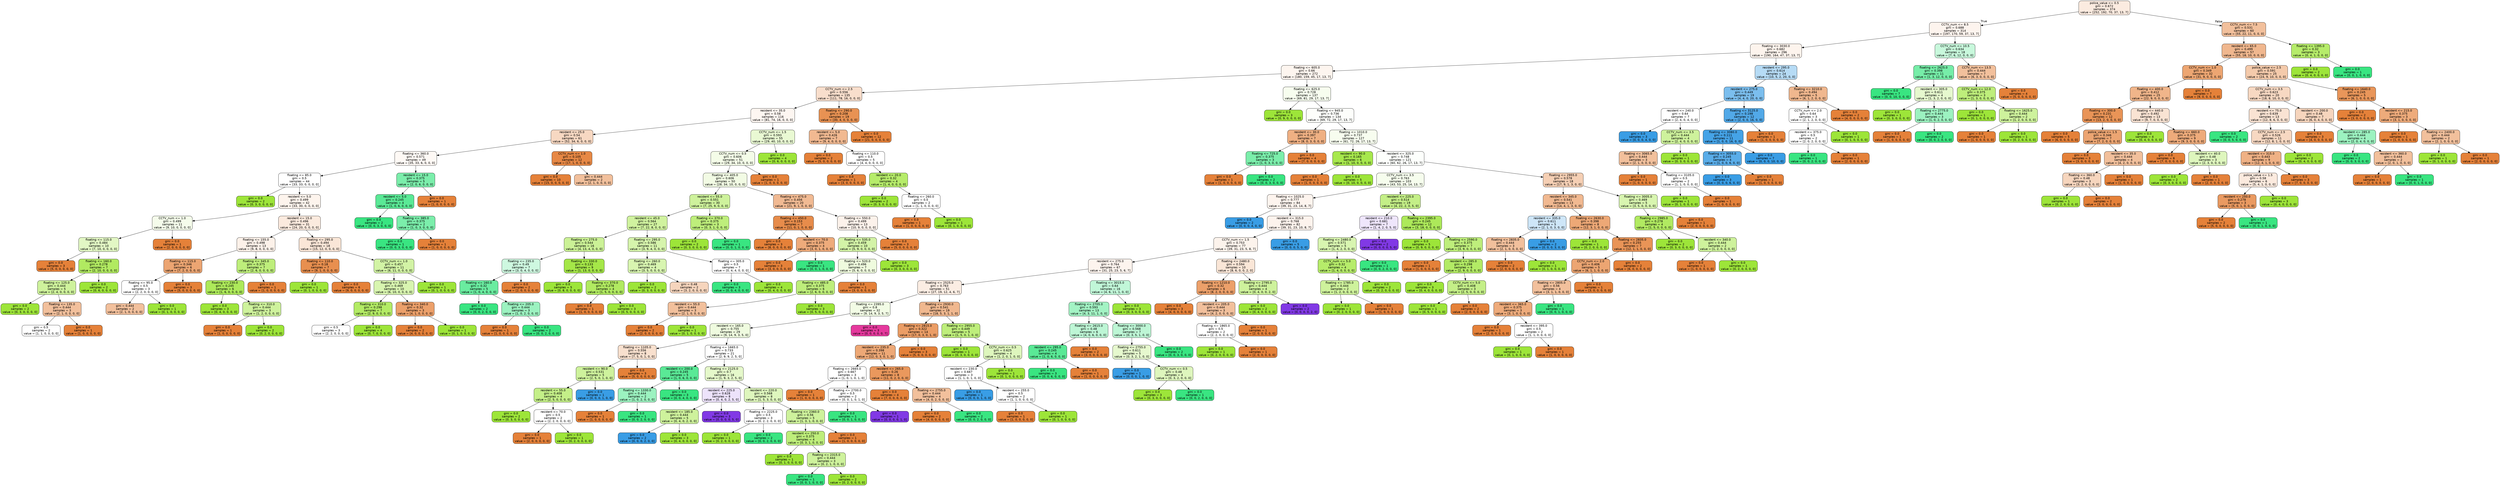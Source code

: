 digraph Tree {
node [shape=box, style="filled, rounded", color="black", fontname=helvetica] ;
edge [fontname=helvetica] ;
0 [label="police_value <= 0.5\ngini = 0.672\nsamples = 374\nvalue = [252, 192, 70, 37, 13, 7]", fillcolor="#fbebe0"] ;
1 [label="CCTV_num <= 8.5\ngini = 0.688\nsamples = 314\nvalue = [197, 170, 59, 37, 13, 7]", fillcolor="#fdf4ee"] ;
0 -> 1 [labeldistance=2.5, labelangle=45, headlabel="True"] ;
2 [label="floating <= 3030.0\ngini = 0.682\nsamples = 296\nvalue = [190, 164, 47, 37, 13, 7]", fillcolor="#fdf4ed"] ;
1 -> 2 ;
3 [label="floating <= 605.0\ngini = 0.66\nsamples = 272\nvalue = [180, 159, 45, 17, 13, 7]", fillcolor="#fdf5ef"] ;
2 -> 3 ;
4 [label="CCTV_num <= 2.5\ngini = 0.556\nsamples = 135\nvalue = [111, 78, 16, 0, 0, 0]", fillcolor="#f8decc"] ;
3 -> 4 ;
5 [label="resident <= 35.0\ngini = 0.58\nsamples = 116\nvalue = [81, 74, 16, 0, 0, 0]", fillcolor="#fdf6f1"] ;
4 -> 5 ;
6 [label="resident <= 25.0\ngini = 0.54\nsamples = 61\nvalue = [52, 34, 6, 0, 0, 0]", fillcolor="#f7d8c2"] ;
5 -> 6 ;
7 [label="floating <= 360.0\ngini = 0.571\nsamples = 49\nvalue = [35, 33, 6, 0, 0, 0]", fillcolor="#fef9f5"] ;
6 -> 7 ;
8 [label="floating <= 85.0\ngini = 0.5\nsamples = 44\nvalue = [33, 33, 0, 0, 0, 0]", fillcolor="#ffffff"] ;
7 -> 8 ;
9 [label="gini = 0.0\nsamples = 2\nvalue = [0, 3, 0, 0, 0, 0]", fillcolor="#9de539"] ;
8 -> 9 ;
10 [label="resident <= 5.0\ngini = 0.499\nsamples = 42\nvalue = [33, 30, 0, 0, 0, 0]", fillcolor="#fdf4ed"] ;
8 -> 10 ;
11 [label="CCTV_num <= 1.0\ngini = 0.499\nsamples = 11\nvalue = [9, 10, 0, 0, 0, 0]", fillcolor="#f5fceb"] ;
10 -> 11 ;
12 [label="floating <= 115.0\ngini = 0.484\nsamples = 10\nvalue = [7, 10, 0, 0, 0, 0]", fillcolor="#e2f7c4"] ;
11 -> 12 ;
13 [label="gini = 0.0\nsamples = 3\nvalue = [5, 0, 0, 0, 0, 0]", fillcolor="#e58139"] ;
12 -> 13 ;
14 [label="floating <= 160.0\ngini = 0.278\nsamples = 7\nvalue = [2, 10, 0, 0, 0, 0]", fillcolor="#b1ea61"] ;
12 -> 14 ;
15 [label="floating <= 125.0\ngini = 0.444\nsamples = 5\nvalue = [2, 4, 0, 0, 0, 0]", fillcolor="#cef29c"] ;
14 -> 15 ;
16 [label="gini = 0.0\nsamples = 2\nvalue = [0, 3, 0, 0, 0, 0]", fillcolor="#9de539"] ;
15 -> 16 ;
17 [label="floating <= 135.0\ngini = 0.444\nsamples = 3\nvalue = [2, 1, 0, 0, 0, 0]", fillcolor="#f2c09c"] ;
15 -> 17 ;
18 [label="gini = 0.5\nsamples = 2\nvalue = [1, 1, 0, 0, 0, 0]", fillcolor="#ffffff"] ;
17 -> 18 ;
19 [label="gini = 0.0\nsamples = 1\nvalue = [1, 0, 0, 0, 0, 0]", fillcolor="#e58139"] ;
17 -> 19 ;
20 [label="gini = 0.0\nsamples = 2\nvalue = [0, 6, 0, 0, 0, 0]", fillcolor="#9de539"] ;
14 -> 20 ;
21 [label="gini = 0.0\nsamples = 1\nvalue = [2, 0, 0, 0, 0, 0]", fillcolor="#e58139"] ;
11 -> 21 ;
22 [label="resident <= 15.0\ngini = 0.496\nsamples = 31\nvalue = [24, 20, 0, 0, 0, 0]", fillcolor="#fbeade"] ;
10 -> 22 ;
23 [label="floating <= 155.0\ngini = 0.498\nsamples = 13\nvalue = [9, 8, 0, 0, 0, 0]", fillcolor="#fcf1e9"] ;
22 -> 23 ;
24 [label="floating <= 115.0\ngini = 0.346\nsamples = 6\nvalue = [7, 2, 0, 0, 0, 0]", fillcolor="#eca572"] ;
23 -> 24 ;
25 [label="floating <= 95.0\ngini = 0.5\nsamples = 3\nvalue = [2, 2, 0, 0, 0, 0]", fillcolor="#ffffff"] ;
24 -> 25 ;
26 [label="gini = 0.444\nsamples = 2\nvalue = [2, 1, 0, 0, 0, 0]", fillcolor="#f2c09c"] ;
25 -> 26 ;
27 [label="gini = 0.0\nsamples = 1\nvalue = [0, 1, 0, 0, 0, 0]", fillcolor="#9de539"] ;
25 -> 27 ;
28 [label="gini = 0.0\nsamples = 3\nvalue = [5, 0, 0, 0, 0, 0]", fillcolor="#e58139"] ;
24 -> 28 ;
29 [label="floating <= 345.0\ngini = 0.375\nsamples = 7\nvalue = [2, 6, 0, 0, 0, 0]", fillcolor="#beee7b"] ;
23 -> 29 ;
30 [label="floating <= 230.0\ngini = 0.245\nsamples = 6\nvalue = [1, 6, 0, 0, 0, 0]", fillcolor="#ade95a"] ;
29 -> 30 ;
31 [label="gini = 0.0\nsamples = 3\nvalue = [0, 4, 0, 0, 0, 0]", fillcolor="#9de539"] ;
30 -> 31 ;
32 [label="floating <= 310.0\ngini = 0.444\nsamples = 3\nvalue = [1, 2, 0, 0, 0, 0]", fillcolor="#cef29c"] ;
30 -> 32 ;
33 [label="gini = 0.0\nsamples = 1\nvalue = [1, 0, 0, 0, 0, 0]", fillcolor="#e58139"] ;
32 -> 33 ;
34 [label="gini = 0.0\nsamples = 2\nvalue = [0, 2, 0, 0, 0, 0]", fillcolor="#9de539"] ;
32 -> 34 ;
35 [label="gini = 0.0\nsamples = 1\nvalue = [1, 0, 0, 0, 0, 0]", fillcolor="#e58139"] ;
29 -> 35 ;
36 [label="floating <= 295.0\ngini = 0.494\nsamples = 18\nvalue = [15, 12, 0, 0, 0, 0]", fillcolor="#fae6d7"] ;
22 -> 36 ;
37 [label="floating <= 110.0\ngini = 0.18\nsamples = 7\nvalue = [9, 1, 0, 0, 0, 0]", fillcolor="#e88f4f"] ;
36 -> 37 ;
38 [label="gini = 0.0\nsamples = 1\nvalue = [0, 1, 0, 0, 0, 0]", fillcolor="#9de539"] ;
37 -> 38 ;
39 [label="gini = 0.0\nsamples = 6\nvalue = [9, 0, 0, 0, 0, 0]", fillcolor="#e58139"] ;
37 -> 39 ;
40 [label="CCTV_num <= 1.0\ngini = 0.457\nsamples = 11\nvalue = [6, 11, 0, 0, 0, 0]", fillcolor="#d2f3a5"] ;
36 -> 40 ;
41 [label="floating <= 325.0\ngini = 0.469\nsamples = 10\nvalue = [6, 10, 0, 0, 0, 0]", fillcolor="#d8f5b0"] ;
40 -> 41 ;
42 [label="floating <= 310.0\ngini = 0.298\nsamples = 7\nvalue = [2, 9, 0, 0, 0, 0]", fillcolor="#b3eb65"] ;
41 -> 42 ;
43 [label="gini = 0.5\nsamples = 3\nvalue = [2, 2, 0, 0, 0, 0]", fillcolor="#ffffff"] ;
42 -> 43 ;
44 [label="gini = 0.0\nsamples = 4\nvalue = [0, 7, 0, 0, 0, 0]", fillcolor="#9de539"] ;
42 -> 44 ;
45 [label="floating <= 340.0\ngini = 0.32\nsamples = 3\nvalue = [4, 1, 0, 0, 0, 0]", fillcolor="#eca06a"] ;
41 -> 45 ;
46 [label="gini = 0.0\nsamples = 2\nvalue = [4, 0, 0, 0, 0, 0]", fillcolor="#e58139"] ;
45 -> 46 ;
47 [label="gini = 0.0\nsamples = 1\nvalue = [0, 1, 0, 0, 0, 0]", fillcolor="#9de539"] ;
45 -> 47 ;
48 [label="gini = 0.0\nsamples = 1\nvalue = [0, 1, 0, 0, 0, 0]", fillcolor="#9de539"] ;
40 -> 48 ;
49 [label="resident <= 15.0\ngini = 0.375\nsamples = 5\nvalue = [2, 0, 6, 0, 0, 0]", fillcolor="#7beeab"] ;
7 -> 49 ;
50 [label="resident <= 5.0\ngini = 0.245\nsamples = 4\nvalue = [1, 0, 6, 0, 0, 0]", fillcolor="#5ae996"] ;
49 -> 50 ;
51 [label="gini = 0.0\nsamples = 2\nvalue = [0, 0, 3, 0, 0, 0]", fillcolor="#39e581"] ;
50 -> 51 ;
52 [label="floating <= 385.0\ngini = 0.375\nsamples = 2\nvalue = [1, 0, 3, 0, 0, 0]", fillcolor="#7beeab"] ;
50 -> 52 ;
53 [label="gini = 0.0\nsamples = 1\nvalue = [0, 0, 3, 0, 0, 0]", fillcolor="#39e581"] ;
52 -> 53 ;
54 [label="gini = 0.0\nsamples = 1\nvalue = [1, 0, 0, 0, 0, 0]", fillcolor="#e58139"] ;
52 -> 54 ;
55 [label="gini = 0.0\nsamples = 1\nvalue = [1, 0, 0, 0, 0, 0]", fillcolor="#e58139"] ;
49 -> 55 ;
56 [label="CCTV_num <= 1.0\ngini = 0.105\nsamples = 12\nvalue = [17, 1, 0, 0, 0, 0]", fillcolor="#e78845"] ;
6 -> 56 ;
57 [label="gini = 0.0\nsamples = 10\nvalue = [15, 0, 0, 0, 0, 0]", fillcolor="#e58139"] ;
56 -> 57 ;
58 [label="gini = 0.444\nsamples = 2\nvalue = [2, 1, 0, 0, 0, 0]", fillcolor="#f2c09c"] ;
56 -> 58 ;
59 [label="CCTV_num <= 1.5\ngini = 0.593\nsamples = 55\nvalue = [29, 40, 10, 0, 0, 0]", fillcolor="#e9f9d3"] ;
5 -> 59 ;
60 [label="CCTV_num <= 0.5\ngini = 0.606\nsamples = 51\nvalue = [29, 34, 10, 0, 0, 0]", fillcolor="#f4fce8"] ;
59 -> 60 ;
61 [label="floating <= 405.0\ngini = 0.606\nsamples = 50\nvalue = [28, 34, 10, 0, 0, 0]", fillcolor="#f2fbe4"] ;
60 -> 61 ;
62 [label="resident <= 55.0\ngini = 0.551\nsamples = 30\nvalue = [7, 25, 9, 0, 0, 0]", fillcolor="#cef29c"] ;
61 -> 62 ;
63 [label="resident <= 45.0\ngini = 0.564\nsamples = 27\nvalue = [7, 22, 8, 0, 0, 0]", fillcolor="#d0f29f"] ;
62 -> 63 ;
64 [label="floating <= 275.0\ngini = 0.544\nsamples = 16\nvalue = [4, 13, 4, 0, 0, 0]", fillcolor="#cbf196"] ;
63 -> 64 ;
65 [label="floating <= 235.0\ngini = 0.49\nsamples = 7\nvalue = [3, 0, 4, 0, 0, 0]", fillcolor="#cef8e0"] ;
64 -> 65 ;
66 [label="floating <= 160.0\ngini = 0.32\nsamples = 5\nvalue = [1, 0, 4, 0, 0, 0]", fillcolor="#6aeca0"] ;
65 -> 66 ;
67 [label="gini = 0.0\nsamples = 2\nvalue = [0, 0, 2, 0, 0, 0]", fillcolor="#39e581"] ;
66 -> 67 ;
68 [label="floating <= 205.0\ngini = 0.444\nsamples = 3\nvalue = [1, 0, 2, 0, 0, 0]", fillcolor="#9cf2c0"] ;
66 -> 68 ;
69 [label="gini = 0.0\nsamples = 1\nvalue = [1, 0, 0, 0, 0, 0]", fillcolor="#e58139"] ;
68 -> 69 ;
70 [label="gini = 0.0\nsamples = 2\nvalue = [0, 0, 2, 0, 0, 0]", fillcolor="#39e581"] ;
68 -> 70 ;
71 [label="gini = 0.0\nsamples = 2\nvalue = [2, 0, 0, 0, 0, 0]", fillcolor="#e58139"] ;
65 -> 71 ;
72 [label="floating <= 330.0\ngini = 0.133\nsamples = 9\nvalue = [1, 13, 0, 0, 0, 0]", fillcolor="#a5e748"] ;
64 -> 72 ;
73 [label="gini = 0.0\nsamples = 5\nvalue = [0, 8, 0, 0, 0, 0]", fillcolor="#9de539"] ;
72 -> 73 ;
74 [label="floating <= 370.0\ngini = 0.278\nsamples = 4\nvalue = [1, 5, 0, 0, 0, 0]", fillcolor="#b1ea61"] ;
72 -> 74 ;
75 [label="gini = 0.0\nsamples = 1\nvalue = [1, 0, 0, 0, 0, 0]", fillcolor="#e58139"] ;
74 -> 75 ;
76 [label="gini = 0.0\nsamples = 3\nvalue = [0, 5, 0, 0, 0, 0]", fillcolor="#9de539"] ;
74 -> 76 ;
77 [label="floating <= 295.0\ngini = 0.586\nsamples = 11\nvalue = [3, 9, 4, 0, 0, 0]", fillcolor="#d6f4ac"] ;
63 -> 77 ;
78 [label="floating <= 260.0\ngini = 0.469\nsamples = 4\nvalue = [3, 5, 0, 0, 0, 0]", fillcolor="#d8f5b0"] ;
77 -> 78 ;
79 [label="gini = 0.0\nsamples = 2\nvalue = [0, 3, 0, 0, 0, 0]", fillcolor="#9de539"] ;
78 -> 79 ;
80 [label="gini = 0.48\nsamples = 2\nvalue = [3, 2, 0, 0, 0, 0]", fillcolor="#f6d5bd"] ;
78 -> 80 ;
81 [label="floating <= 305.0\ngini = 0.5\nsamples = 7\nvalue = [0, 4, 4, 0, 0, 0]", fillcolor="#ffffff"] ;
77 -> 81 ;
82 [label="gini = 0.0\nsamples = 3\nvalue = [0, 0, 4, 0, 0, 0]", fillcolor="#39e581"] ;
81 -> 82 ;
83 [label="gini = 0.0\nsamples = 4\nvalue = [0, 4, 0, 0, 0, 0]", fillcolor="#9de539"] ;
81 -> 83 ;
84 [label="floating <= 370.0\ngini = 0.375\nsamples = 3\nvalue = [0, 3, 1, 0, 0, 0]", fillcolor="#beee7b"] ;
62 -> 84 ;
85 [label="gini = 0.0\nsamples = 2\nvalue = [0, 3, 0, 0, 0, 0]", fillcolor="#9de539"] ;
84 -> 85 ;
86 [label="gini = 0.0\nsamples = 1\nvalue = [0, 0, 1, 0, 0, 0]", fillcolor="#39e581"] ;
84 -> 86 ;
87 [label="floating <= 475.0\ngini = 0.456\nsamples = 20\nvalue = [21, 9, 1, 0, 0, 0]", fillcolor="#f1ba93"] ;
61 -> 87 ;
88 [label="floating <= 450.0\ngini = 0.153\nsamples = 7\nvalue = [11, 0, 1, 0, 0, 0]", fillcolor="#e78c4b"] ;
87 -> 88 ;
89 [label="gini = 0.0\nsamples = 3\nvalue = [8, 0, 0, 0, 0, 0]", fillcolor="#e58139"] ;
88 -> 89 ;
90 [label="resident <= 70.0\ngini = 0.375\nsamples = 4\nvalue = [3, 0, 1, 0, 0, 0]", fillcolor="#eeab7b"] ;
88 -> 90 ;
91 [label="gini = 0.0\nsamples = 3\nvalue = [3, 0, 0, 0, 0, 0]", fillcolor="#e58139"] ;
90 -> 91 ;
92 [label="gini = 0.0\nsamples = 1\nvalue = [0, 0, 1, 0, 0, 0]", fillcolor="#39e581"] ;
90 -> 92 ;
93 [label="floating <= 550.0\ngini = 0.499\nsamples = 13\nvalue = [10, 9, 0, 0, 0, 0]", fillcolor="#fcf2eb"] ;
87 -> 93 ;
94 [label="floating <= 535.0\ngini = 0.459\nsamples = 10\nvalue = [5, 9, 0, 0, 0, 0]", fillcolor="#d3f3a7"] ;
93 -> 94 ;
95 [label="floating <= 520.0\ngini = 0.496\nsamples = 7\nvalue = [5, 6, 0, 0, 0, 0]", fillcolor="#effbde"] ;
94 -> 95 ;
96 [label="floating <= 485.0\ngini = 0.375\nsamples = 6\nvalue = [2, 6, 0, 0, 0, 0]", fillcolor="#beee7b"] ;
95 -> 96 ;
97 [label="resident <= 55.0\ngini = 0.444\nsamples = 3\nvalue = [2, 1, 0, 0, 0, 0]", fillcolor="#f2c09c"] ;
96 -> 97 ;
98 [label="gini = 0.0\nsamples = 2\nvalue = [2, 0, 0, 0, 0, 0]", fillcolor="#e58139"] ;
97 -> 98 ;
99 [label="gini = 0.0\nsamples = 1\nvalue = [0, 1, 0, 0, 0, 0]", fillcolor="#9de539"] ;
97 -> 99 ;
100 [label="gini = 0.0\nsamples = 3\nvalue = [0, 5, 0, 0, 0, 0]", fillcolor="#9de539"] ;
96 -> 100 ;
101 [label="gini = 0.0\nsamples = 1\nvalue = [3, 0, 0, 0, 0, 0]", fillcolor="#e58139"] ;
95 -> 101 ;
102 [label="gini = 0.0\nsamples = 3\nvalue = [0, 3, 0, 0, 0, 0]", fillcolor="#9de539"] ;
94 -> 102 ;
103 [label="gini = 0.0\nsamples = 3\nvalue = [5, 0, 0, 0, 0, 0]", fillcolor="#e58139"] ;
93 -> 103 ;
104 [label="gini = 0.0\nsamples = 1\nvalue = [1, 0, 0, 0, 0, 0]", fillcolor="#e58139"] ;
60 -> 104 ;
105 [label="gini = 0.0\nsamples = 4\nvalue = [0, 6, 0, 0, 0, 0]", fillcolor="#9de539"] ;
59 -> 105 ;
106 [label="floating <= 290.0\ngini = 0.208\nsamples = 19\nvalue = [30, 4, 0, 0, 0, 0]", fillcolor="#e89253"] ;
4 -> 106 ;
107 [label="resident <= 5.0\ngini = 0.426\nsamples = 7\nvalue = [9, 4, 0, 0, 0, 0]", fillcolor="#f1b991"] ;
106 -> 107 ;
108 [label="gini = 0.0\nsamples = 2\nvalue = [5, 0, 0, 0, 0, 0]", fillcolor="#e58139"] ;
107 -> 108 ;
109 [label="floating <= 110.0\ngini = 0.5\nsamples = 5\nvalue = [4, 4, 0, 0, 0, 0]", fillcolor="#ffffff"] ;
107 -> 109 ;
110 [label="gini = 0.0\nsamples = 1\nvalue = [3, 0, 0, 0, 0, 0]", fillcolor="#e58139"] ;
109 -> 110 ;
111 [label="resident <= 20.0\ngini = 0.32\nsamples = 4\nvalue = [1, 4, 0, 0, 0, 0]", fillcolor="#b6ec6a"] ;
109 -> 111 ;
112 [label="gini = 0.0\nsamples = 2\nvalue = [0, 3, 0, 0, 0, 0]", fillcolor="#9de539"] ;
111 -> 112 ;
113 [label="floating <= 260.0\ngini = 0.5\nsamples = 2\nvalue = [1, 1, 0, 0, 0, 0]", fillcolor="#ffffff"] ;
111 -> 113 ;
114 [label="gini = 0.0\nsamples = 1\nvalue = [1, 0, 0, 0, 0, 0]", fillcolor="#e58139"] ;
113 -> 114 ;
115 [label="gini = 0.0\nsamples = 1\nvalue = [0, 1, 0, 0, 0, 0]", fillcolor="#9de539"] ;
113 -> 115 ;
116 [label="gini = 0.0\nsamples = 12\nvalue = [21, 0, 0, 0, 0, 0]", fillcolor="#e58139"] ;
106 -> 116 ;
117 [label="floating <= 625.0\ngini = 0.728\nsamples = 137\nvalue = [69, 81, 29, 17, 13, 7]", fillcolor="#f7fdef"] ;
3 -> 117 ;
118 [label="gini = 0.0\nsamples = 3\nvalue = [0, 9, 0, 0, 0, 0]", fillcolor="#9de539"] ;
117 -> 118 ;
119 [label="floating <= 945.0\ngini = 0.736\nsamples = 134\nvalue = [69, 72, 29, 17, 13, 7]", fillcolor="#fdfefb"] ;
117 -> 119 ;
120 [label="resident <= 30.0\ngini = 0.397\nsamples = 7\nvalue = [8, 0, 3, 0, 0, 0]", fillcolor="#efb083"] ;
119 -> 120 ;
121 [label="floating <= 725.0\ngini = 0.375\nsamples = 3\nvalue = [1, 0, 3, 0, 0, 0]", fillcolor="#7beeab"] ;
120 -> 121 ;
122 [label="gini = 0.0\nsamples = 1\nvalue = [1, 0, 0, 0, 0, 0]", fillcolor="#e58139"] ;
121 -> 122 ;
123 [label="gini = 0.0\nsamples = 2\nvalue = [0, 0, 3, 0, 0, 0]", fillcolor="#39e581"] ;
121 -> 123 ;
124 [label="gini = 0.0\nsamples = 4\nvalue = [7, 0, 0, 0, 0, 0]", fillcolor="#e58139"] ;
120 -> 124 ;
125 [label="floating <= 1010.0\ngini = 0.737\nsamples = 127\nvalue = [61, 72, 26, 17, 13, 7]", fillcolor="#f7fdef"] ;
119 -> 125 ;
126 [label="resident <= 90.0\ngini = 0.165\nsamples = 6\nvalue = [1, 10, 0, 0, 0, 0]", fillcolor="#a7e84d"] ;
125 -> 126 ;
127 [label="gini = 0.0\nsamples = 1\nvalue = [1, 0, 0, 0, 0, 0]", fillcolor="#e58139"] ;
126 -> 127 ;
128 [label="gini = 0.0\nsamples = 5\nvalue = [0, 10, 0, 0, 0, 0]", fillcolor="#9de539"] ;
126 -> 128 ;
129 [label="resident <= 325.0\ngini = 0.748\nsamples = 121\nvalue = [60, 62, 26, 17, 13, 7]", fillcolor="#fdfffc"] ;
125 -> 129 ;
130 [label="CCTV_num <= 3.5\ngini = 0.763\nsamples = 103\nvalue = [43, 53, 25, 14, 13, 7]", fillcolor="#f6fded"] ;
129 -> 130 ;
131 [label="floating <= 1025.0\ngini = 0.777\nsamples = 84\nvalue = [39, 31, 23, 14, 8, 7]", fillcolor="#fdf4ee"] ;
130 -> 131 ;
132 [label="gini = 0.0\nsamples = 2\nvalue = [0, 0, 0, 4, 0, 0]", fillcolor="#399de5"] ;
131 -> 132 ;
133 [label="resident <= 315.0\ngini = 0.768\nsamples = 82\nvalue = [39, 31, 23, 10, 8, 7]", fillcolor="#fdf3ed"] ;
131 -> 133 ;
134 [label="CCTV_num <= 1.5\ngini = 0.753\nsamples = 77\nvalue = [39, 31, 23, 5, 8, 7]", fillcolor="#fcf3ec"] ;
133 -> 134 ;
135 [label="resident <= 275.0\ngini = 0.764\nsamples = 67\nvalue = [31, 25, 23, 5, 6, 7]", fillcolor="#fdf4ee"] ;
134 -> 135 ;
136 [label="floating <= 2525.0\ngini = 0.763\nsamples = 51\nvalue = [27, 19, 12, 4, 6, 7]", fillcolor="#fbede3"] ;
135 -> 136 ;
137 [label="floating <= 2395.0\ngini = 0.8\nsamples = 32\nvalue = [9, 14, 9, 3, 5, 7]", fillcolor="#f2fce5"] ;
136 -> 137 ;
138 [label="resident <= 165.0\ngini = 0.755\nsamples = 29\nvalue = [9, 14, 9, 3, 5, 0]", fillcolor="#effbdf"] ;
137 -> 138 ;
139 [label="floating <= 1105.0\ngini = 0.556\nsamples = 8\nvalue = [7, 5, 0, 1, 0, 0]", fillcolor="#f8e0ce"] ;
138 -> 139 ;
140 [label="resident <= 90.0\ngini = 0.531\nsamples = 5\nvalue = [2, 5, 0, 1, 0, 0]", fillcolor="#cef29c"] ;
139 -> 140 ;
141 [label="resident <= 55.0\ngini = 0.408\nsamples = 4\nvalue = [2, 5, 0, 0, 0, 0]", fillcolor="#c4ef88"] ;
140 -> 141 ;
142 [label="gini = 0.0\nsamples = 2\nvalue = [0, 3, 0, 0, 0, 0]", fillcolor="#9de539"] ;
141 -> 142 ;
143 [label="resident <= 70.0\ngini = 0.5\nsamples = 2\nvalue = [2, 2, 0, 0, 0, 0]", fillcolor="#ffffff"] ;
141 -> 143 ;
144 [label="gini = 0.0\nsamples = 1\nvalue = [2, 0, 0, 0, 0, 0]", fillcolor="#e58139"] ;
143 -> 144 ;
145 [label="gini = 0.0\nsamples = 1\nvalue = [0, 2, 0, 0, 0, 0]", fillcolor="#9de539"] ;
143 -> 145 ;
146 [label="gini = 0.0\nsamples = 1\nvalue = [0, 0, 0, 1, 0, 0]", fillcolor="#399de5"] ;
140 -> 146 ;
147 [label="gini = 0.0\nsamples = 3\nvalue = [5, 0, 0, 0, 0, 0]", fillcolor="#e58139"] ;
139 -> 147 ;
148 [label="floating <= 1665.0\ngini = 0.733\nsamples = 21\nvalue = [2, 9, 9, 2, 5, 0]", fillcolor="#ffffff"] ;
138 -> 148 ;
149 [label="resident <= 200.0\ngini = 0.245\nsamples = 5\nvalue = [1, 0, 6, 0, 0, 0]", fillcolor="#5ae996"] ;
148 -> 149 ;
150 [label="floating <= 1330.0\ngini = 0.444\nsamples = 2\nvalue = [1, 0, 2, 0, 0, 0]", fillcolor="#9cf2c0"] ;
149 -> 150 ;
151 [label="gini = 0.0\nsamples = 1\nvalue = [1, 0, 0, 0, 0, 0]", fillcolor="#e58139"] ;
150 -> 151 ;
152 [label="gini = 0.0\nsamples = 1\nvalue = [0, 0, 2, 0, 0, 0]", fillcolor="#39e581"] ;
150 -> 152 ;
153 [label="gini = 0.0\nsamples = 3\nvalue = [0, 0, 4, 0, 0, 0]", fillcolor="#39e581"] ;
149 -> 153 ;
154 [label="floating <= 2125.0\ngini = 0.7\nsamples = 16\nvalue = [1, 9, 3, 2, 5, 0]", fillcolor="#e5f8ca"] ;
148 -> 154 ;
155 [label="resident <= 225.0\ngini = 0.628\nsamples = 8\nvalue = [0, 4, 0, 2, 5, 0]", fillcolor="#ede3fb"] ;
154 -> 155 ;
156 [label="resident <= 185.0\ngini = 0.444\nsamples = 5\nvalue = [0, 4, 0, 2, 0, 0]", fillcolor="#cef29c"] ;
155 -> 156 ;
157 [label="gini = 0.0\nsamples = 2\nvalue = [0, 0, 0, 2, 0, 0]", fillcolor="#399de5"] ;
156 -> 157 ;
158 [label="gini = 0.0\nsamples = 3\nvalue = [0, 4, 0, 0, 0, 0]", fillcolor="#9de539"] ;
156 -> 158 ;
159 [label="gini = 0.0\nsamples = 3\nvalue = [0, 0, 0, 0, 5, 0]", fillcolor="#8139e5"] ;
155 -> 159 ;
160 [label="resident <= 220.0\ngini = 0.568\nsamples = 8\nvalue = [1, 5, 3, 0, 0, 0]", fillcolor="#def6bd"] ;
154 -> 160 ;
161 [label="floating <= 2225.0\ngini = 0.5\nsamples = 3\nvalue = [0, 2, 2, 0, 0, 0]", fillcolor="#ffffff"] ;
160 -> 161 ;
162 [label="gini = 0.0\nsamples = 1\nvalue = [0, 2, 0, 0, 0, 0]", fillcolor="#9de539"] ;
161 -> 162 ;
163 [label="gini = 0.0\nsamples = 2\nvalue = [0, 0, 2, 0, 0, 0]", fillcolor="#39e581"] ;
161 -> 163 ;
164 [label="floating <= 2360.0\ngini = 0.56\nsamples = 5\nvalue = [1, 3, 1, 0, 0, 0]", fillcolor="#cef29c"] ;
160 -> 164 ;
165 [label="resident <= 250.0\ngini = 0.375\nsamples = 4\nvalue = [0, 3, 1, 0, 0, 0]", fillcolor="#beee7b"] ;
164 -> 165 ;
166 [label="gini = 0.0\nsamples = 1\nvalue = [0, 1, 0, 0, 0, 0]", fillcolor="#9de539"] ;
165 -> 166 ;
167 [label="floating <= 2315.0\ngini = 0.444\nsamples = 3\nvalue = [0, 2, 1, 0, 0, 0]", fillcolor="#cef29c"] ;
165 -> 167 ;
168 [label="gini = 0.0\nsamples = 1\nvalue = [0, 0, 1, 0, 0, 0]", fillcolor="#39e581"] ;
167 -> 168 ;
169 [label="gini = 0.0\nsamples = 2\nvalue = [0, 2, 0, 0, 0, 0]", fillcolor="#9de539"] ;
167 -> 169 ;
170 [label="gini = 0.0\nsamples = 1\nvalue = [1, 0, 0, 0, 0, 0]", fillcolor="#e58139"] ;
164 -> 170 ;
171 [label="gini = 0.0\nsamples = 3\nvalue = [0, 0, 0, 0, 0, 7]", fillcolor="#e5399d"] ;
137 -> 171 ;
172 [label="floating <= 2930.0\ngini = 0.541\nsamples = 19\nvalue = [18, 5, 3, 1, 1, 0]", fillcolor="#f0b88f"] ;
136 -> 172 ;
173 [label="floating <= 2815.0\ngini = 0.322\nsamples = 14\nvalue = [17, 0, 3, 0, 1, 0]", fillcolor="#eb9d65"] ;
172 -> 173 ;
174 [label="resident <= 235.0\ngini = 0.398\nsamples = 11\nvalue = [12, 0, 3, 0, 1, 0]", fillcolor="#eda876"] ;
173 -> 174 ;
175 [label="floating <= 2665.0\ngini = 0.667\nsamples = 3\nvalue = [1, 0, 1, 0, 1, 0]", fillcolor="#ffffff"] ;
174 -> 175 ;
176 [label="gini = 0.0\nsamples = 1\nvalue = [1, 0, 0, 0, 0, 0]", fillcolor="#e58139"] ;
175 -> 176 ;
177 [label="floating <= 2700.0\ngini = 0.5\nsamples = 2\nvalue = [0, 0, 1, 0, 1, 0]", fillcolor="#ffffff"] ;
175 -> 177 ;
178 [label="gini = 0.0\nsamples = 1\nvalue = [0, 0, 1, 0, 0, 0]", fillcolor="#39e581"] ;
177 -> 178 ;
179 [label="gini = 0.0\nsamples = 1\nvalue = [0, 0, 0, 0, 1, 0]", fillcolor="#8139e5"] ;
177 -> 179 ;
180 [label="resident <= 265.0\ngini = 0.26\nsamples = 8\nvalue = [11, 0, 2, 0, 0, 0]", fillcolor="#ea985d"] ;
174 -> 180 ;
181 [label="gini = 0.0\nsamples = 4\nvalue = [7, 0, 0, 0, 0, 0]", fillcolor="#e58139"] ;
180 -> 181 ;
182 [label="floating <= 2755.0\ngini = 0.444\nsamples = 4\nvalue = [4, 0, 2, 0, 0, 0]", fillcolor="#f2c09c"] ;
180 -> 182 ;
183 [label="gini = 0.0\nsamples = 2\nvalue = [4, 0, 0, 0, 0, 0]", fillcolor="#e58139"] ;
182 -> 183 ;
184 [label="gini = 0.0\nsamples = 2\nvalue = [0, 0, 2, 0, 0, 0]", fillcolor="#39e581"] ;
182 -> 184 ;
185 [label="gini = 0.0\nsamples = 3\nvalue = [5, 0, 0, 0, 0, 0]", fillcolor="#e58139"] ;
173 -> 185 ;
186 [label="floating <= 2955.0\ngini = 0.449\nsamples = 5\nvalue = [1, 5, 0, 1, 0, 0]", fillcolor="#beee7b"] ;
172 -> 186 ;
187 [label="gini = 0.0\nsamples = 1\nvalue = [0, 3, 0, 0, 0, 0]", fillcolor="#9de539"] ;
186 -> 187 ;
188 [label="CCTV_num <= 0.5\ngini = 0.625\nsamples = 4\nvalue = [1, 2, 0, 1, 0, 0]", fillcolor="#def6bd"] ;
186 -> 188 ;
189 [label="resident <= 230.0\ngini = 0.667\nsamples = 3\nvalue = [1, 1, 0, 1, 0, 0]", fillcolor="#ffffff"] ;
188 -> 189 ;
190 [label="gini = 0.0\nsamples = 1\nvalue = [0, 0, 0, 1, 0, 0]", fillcolor="#399de5"] ;
189 -> 190 ;
191 [label="resident <= 255.0\ngini = 0.5\nsamples = 2\nvalue = [1, 1, 0, 0, 0, 0]", fillcolor="#ffffff"] ;
189 -> 191 ;
192 [label="gini = 0.0\nsamples = 1\nvalue = [1, 0, 0, 0, 0, 0]", fillcolor="#e58139"] ;
191 -> 192 ;
193 [label="gini = 0.0\nsamples = 1\nvalue = [0, 1, 0, 0, 0, 0]", fillcolor="#9de539"] ;
191 -> 193 ;
194 [label="gini = 0.0\nsamples = 1\nvalue = [0, 1, 0, 0, 0, 0]", fillcolor="#9de539"] ;
188 -> 194 ;
195 [label="floating <= 3015.0\ngini = 0.64\nsamples = 16\nvalue = [4, 6, 11, 1, 0, 0]", fillcolor="#c1f7d8"] ;
135 -> 195 ;
196 [label="floating <= 2705.0\ngini = 0.593\nsamples = 13\nvalue = [4, 3, 11, 1, 0, 0]", fillcolor="#a3f3c4"] ;
195 -> 196 ;
197 [label="floating <= 2615.0\ngini = 0.48\nsamples = 6\nvalue = [4, 0, 6, 0, 0, 0]", fillcolor="#bdf6d5"] ;
196 -> 197 ;
198 [label="resident <= 295.0\ngini = 0.245\nsamples = 4\nvalue = [1, 0, 6, 0, 0, 0]", fillcolor="#5ae996"] ;
197 -> 198 ;
199 [label="gini = 0.0\nsamples = 3\nvalue = [0, 0, 6, 0, 0, 0]", fillcolor="#39e581"] ;
198 -> 199 ;
200 [label="gini = 0.0\nsamples = 1\nvalue = [1, 0, 0, 0, 0, 0]", fillcolor="#e58139"] ;
198 -> 200 ;
201 [label="gini = 0.0\nsamples = 2\nvalue = [3, 0, 0, 0, 0, 0]", fillcolor="#e58139"] ;
197 -> 201 ;
202 [label="floating <= 3000.0\ngini = 0.568\nsamples = 7\nvalue = [0, 3, 5, 1, 0, 0]", fillcolor="#bdf6d5"] ;
196 -> 202 ;
203 [label="floating <= 2755.0\ngini = 0.611\nsamples = 5\nvalue = [0, 3, 2, 1, 0, 0]", fillcolor="#e6f8ce"] ;
202 -> 203 ;
204 [label="gini = 0.0\nsamples = 1\nvalue = [0, 0, 0, 1, 0, 0]", fillcolor="#399de5"] ;
203 -> 204 ;
205 [label="CCTV_num <= 0.5\ngini = 0.48\nsamples = 4\nvalue = [0, 3, 2, 0, 0, 0]", fillcolor="#def6bd"] ;
203 -> 205 ;
206 [label="gini = 0.0\nsamples = 3\nvalue = [0, 3, 0, 0, 0, 0]", fillcolor="#9de539"] ;
205 -> 206 ;
207 [label="gini = 0.0\nsamples = 1\nvalue = [0, 0, 2, 0, 0, 0]", fillcolor="#39e581"] ;
205 -> 207 ;
208 [label="gini = 0.0\nsamples = 2\nvalue = [0, 0, 3, 0, 0, 0]", fillcolor="#39e581"] ;
202 -> 208 ;
209 [label="gini = 0.0\nsamples = 3\nvalue = [0, 3, 0, 0, 0, 0]", fillcolor="#9de539"] ;
195 -> 209 ;
210 [label="floating <= 2480.0\ngini = 0.594\nsamples = 10\nvalue = [8, 6, 0, 0, 2, 0]", fillcolor="#fae6d7"] ;
134 -> 210 ;
211 [label="floating <= 1210.0\ngini = 0.32\nsamples = 6\nvalue = [8, 2, 0, 0, 0, 0]", fillcolor="#eca06a"] ;
210 -> 211 ;
212 [label="gini = 0.0\nsamples = 3\nvalue = [4, 0, 0, 0, 0, 0]", fillcolor="#e58139"] ;
211 -> 212 ;
213 [label="resident <= 205.0\ngini = 0.444\nsamples = 3\nvalue = [4, 2, 0, 0, 0, 0]", fillcolor="#f2c09c"] ;
211 -> 213 ;
214 [label="floating <= 1865.0\ngini = 0.5\nsamples = 2\nvalue = [2, 2, 0, 0, 0, 0]", fillcolor="#ffffff"] ;
213 -> 214 ;
215 [label="gini = 0.0\nsamples = 1\nvalue = [0, 2, 0, 0, 0, 0]", fillcolor="#9de539"] ;
214 -> 215 ;
216 [label="gini = 0.0\nsamples = 1\nvalue = [2, 0, 0, 0, 0, 0]", fillcolor="#e58139"] ;
214 -> 216 ;
217 [label="gini = 0.0\nsamples = 1\nvalue = [2, 0, 0, 0, 0, 0]", fillcolor="#e58139"] ;
213 -> 217 ;
218 [label="floating <= 2795.0\ngini = 0.444\nsamples = 4\nvalue = [0, 4, 0, 0, 2, 0]", fillcolor="#cef29c"] ;
210 -> 218 ;
219 [label="gini = 0.0\nsamples = 2\nvalue = [0, 4, 0, 0, 0, 0]", fillcolor="#9de539"] ;
218 -> 219 ;
220 [label="gini = 0.0\nsamples = 2\nvalue = [0, 0, 0, 0, 2, 0]", fillcolor="#8139e5"] ;
218 -> 220 ;
221 [label="gini = 0.0\nsamples = 5\nvalue = [0, 0, 0, 5, 0, 0]", fillcolor="#399de5"] ;
133 -> 221 ;
222 [label="resident <= 225.0\ngini = 0.514\nsamples = 19\nvalue = [4, 22, 2, 0, 5, 0]", fillcolor="#c4ef87"] ;
130 -> 222 ;
223 [label="resident <= 210.0\ngini = 0.681\nsamples = 7\nvalue = [1, 4, 2, 0, 5, 0]", fillcolor="#efe6fc"] ;
222 -> 223 ;
224 [label="floating <= 2480.0\ngini = 0.571\nsamples = 5\nvalue = [1, 4, 2, 0, 0, 0]", fillcolor="#d8f5b0"] ;
223 -> 224 ;
225 [label="CCTV_num <= 5.0\ngini = 0.32\nsamples = 4\nvalue = [1, 4, 0, 0, 0, 0]", fillcolor="#b6ec6a"] ;
224 -> 225 ;
226 [label="floating <= 1785.0\ngini = 0.444\nsamples = 2\nvalue = [1, 2, 0, 0, 0, 0]", fillcolor="#cef29c"] ;
225 -> 226 ;
227 [label="gini = 0.0\nsamples = 1\nvalue = [0, 2, 0, 0, 0, 0]", fillcolor="#9de539"] ;
226 -> 227 ;
228 [label="gini = 0.0\nsamples = 1\nvalue = [1, 0, 0, 0, 0, 0]", fillcolor="#e58139"] ;
226 -> 228 ;
229 [label="gini = 0.0\nsamples = 2\nvalue = [0, 2, 0, 0, 0, 0]", fillcolor="#9de539"] ;
225 -> 229 ;
230 [label="gini = 0.0\nsamples = 1\nvalue = [0, 0, 2, 0, 0, 0]", fillcolor="#39e581"] ;
224 -> 230 ;
231 [label="gini = 0.0\nsamples = 2\nvalue = [0, 0, 0, 0, 5, 0]", fillcolor="#8139e5"] ;
223 -> 231 ;
232 [label="floating <= 2395.0\ngini = 0.245\nsamples = 12\nvalue = [3, 18, 0, 0, 0, 0]", fillcolor="#ade95a"] ;
222 -> 232 ;
233 [label="gini = 0.0\nsamples = 5\nvalue = [0, 9, 0, 0, 0, 0]", fillcolor="#9de539"] ;
232 -> 233 ;
234 [label="floating <= 2590.0\ngini = 0.375\nsamples = 7\nvalue = [3, 9, 0, 0, 0, 0]", fillcolor="#beee7b"] ;
232 -> 234 ;
235 [label="gini = 0.0\nsamples = 1\nvalue = [1, 0, 0, 0, 0, 0]", fillcolor="#e58139"] ;
234 -> 235 ;
236 [label="resident <= 285.0\ngini = 0.298\nsamples = 6\nvalue = [2, 9, 0, 0, 0, 0]", fillcolor="#b3eb65"] ;
234 -> 236 ;
237 [label="gini = 0.0\nsamples = 3\nvalue = [0, 4, 0, 0, 0, 0]", fillcolor="#9de539"] ;
236 -> 237 ;
238 [label="CCTV_num <= 5.0\ngini = 0.408\nsamples = 3\nvalue = [2, 5, 0, 0, 0, 0]", fillcolor="#c4ef88"] ;
236 -> 238 ;
239 [label="gini = 0.0\nsamples = 1\nvalue = [0, 5, 0, 0, 0, 0]", fillcolor="#9de539"] ;
238 -> 239 ;
240 [label="gini = 0.0\nsamples = 2\nvalue = [2, 0, 0, 0, 0, 0]", fillcolor="#e58139"] ;
238 -> 240 ;
241 [label="floating <= 2955.0\ngini = 0.578\nsamples = 18\nvalue = [17, 9, 1, 3, 0, 0]", fillcolor="#f5cfb4"] ;
129 -> 241 ;
242 [label="resident <= 345.0\ngini = 0.541\nsamples = 13\nvalue = [14, 4, 1, 3, 0, 0]", fillcolor="#f1b991"] ;
241 -> 242 ;
243 [label="resident <= 335.0\ngini = 0.611\nsamples = 5\nvalue = [2, 1, 0, 3, 0, 0]", fillcolor="#cee6f8"] ;
242 -> 243 ;
244 [label="floating <= 2835.0\ngini = 0.444\nsamples = 3\nvalue = [2, 1, 0, 0, 0, 0]", fillcolor="#f2c09c"] ;
243 -> 244 ;
245 [label="gini = 0.0\nsamples = 2\nvalue = [2, 0, 0, 0, 0, 0]", fillcolor="#e58139"] ;
244 -> 245 ;
246 [label="gini = 0.0\nsamples = 1\nvalue = [0, 1, 0, 0, 0, 0]", fillcolor="#9de539"] ;
244 -> 246 ;
247 [label="gini = 0.0\nsamples = 2\nvalue = [0, 0, 0, 3, 0, 0]", fillcolor="#399de5"] ;
243 -> 247 ;
248 [label="floating <= 2630.0\ngini = 0.398\nsamples = 8\nvalue = [12, 3, 1, 0, 0, 0]", fillcolor="#eda876"] ;
242 -> 248 ;
249 [label="gini = 0.0\nsamples = 1\nvalue = [0, 2, 0, 0, 0, 0]", fillcolor="#9de539"] ;
248 -> 249 ;
250 [label="floating <= 2835.0\ngini = 0.255\nsamples = 7\nvalue = [12, 1, 1, 0, 0, 0]", fillcolor="#e99457"] ;
248 -> 250 ;
251 [label="CCTV_num <= 2.0\ngini = 0.406\nsamples = 5\nvalue = [6, 1, 1, 0, 0, 0]", fillcolor="#eca572"] ;
250 -> 251 ;
252 [label="floating <= 2805.0\ngini = 0.56\nsamples = 4\nvalue = [3, 1, 1, 0, 0, 0]", fillcolor="#f2c09c"] ;
251 -> 252 ;
253 [label="resident <= 365.0\ngini = 0.375\nsamples = 3\nvalue = [3, 1, 0, 0, 0, 0]", fillcolor="#eeab7b"] ;
252 -> 253 ;
254 [label="gini = 0.0\nsamples = 1\nvalue = [2, 0, 0, 0, 0, 0]", fillcolor="#e58139"] ;
253 -> 254 ;
255 [label="resident <= 395.0\ngini = 0.5\nsamples = 2\nvalue = [1, 1, 0, 0, 0, 0]", fillcolor="#ffffff"] ;
253 -> 255 ;
256 [label="gini = 0.0\nsamples = 1\nvalue = [0, 1, 0, 0, 0, 0]", fillcolor="#9de539"] ;
255 -> 256 ;
257 [label="gini = 0.0\nsamples = 1\nvalue = [1, 0, 0, 0, 0, 0]", fillcolor="#e58139"] ;
255 -> 257 ;
258 [label="gini = 0.0\nsamples = 1\nvalue = [0, 0, 1, 0, 0, 0]", fillcolor="#39e581"] ;
252 -> 258 ;
259 [label="gini = 0.0\nsamples = 1\nvalue = [3, 0, 0, 0, 0, 0]", fillcolor="#e58139"] ;
251 -> 259 ;
260 [label="gini = 0.0\nsamples = 2\nvalue = [6, 0, 0, 0, 0, 0]", fillcolor="#e58139"] ;
250 -> 260 ;
261 [label="floating <= 3005.0\ngini = 0.469\nsamples = 5\nvalue = [3, 5, 0, 0, 0, 0]", fillcolor="#d8f5b0"] ;
241 -> 261 ;
262 [label="floating <= 2985.0\ngini = 0.278\nsamples = 4\nvalue = [1, 5, 0, 0, 0, 0]", fillcolor="#b1ea61"] ;
261 -> 262 ;
263 [label="gini = 0.0\nsamples = 2\nvalue = [0, 3, 0, 0, 0, 0]", fillcolor="#9de539"] ;
262 -> 263 ;
264 [label="resident <= 340.0\ngini = 0.444\nsamples = 2\nvalue = [1, 2, 0, 0, 0, 0]", fillcolor="#cef29c"] ;
262 -> 264 ;
265 [label="gini = 0.0\nsamples = 1\nvalue = [1, 0, 0, 0, 0, 0]", fillcolor="#e58139"] ;
264 -> 265 ;
266 [label="gini = 0.0\nsamples = 1\nvalue = [0, 2, 0, 0, 0, 0]", fillcolor="#9de539"] ;
264 -> 266 ;
267 [label="gini = 0.0\nsamples = 1\nvalue = [2, 0, 0, 0, 0, 0]", fillcolor="#e58139"] ;
261 -> 267 ;
268 [label="resident <= 295.0\ngini = 0.614\nsamples = 24\nvalue = [10, 5, 2, 20, 0, 0]", fillcolor="#b6dbf5"] ;
2 -> 268 ;
269 [label="resident <= 275.0\ngini = 0.449\nsamples = 19\nvalue = [4, 4, 0, 20, 0, 0]", fillcolor="#7bbeee"] ;
268 -> 269 ;
270 [label="resident <= 240.0\ngini = 0.64\nsamples = 7\nvalue = [2, 4, 0, 4, 0, 0]", fillcolor="#ffffff"] ;
269 -> 270 ;
271 [label="gini = 0.0\nsamples = 3\nvalue = [0, 0, 0, 4, 0, 0]", fillcolor="#399de5"] ;
270 -> 271 ;
272 [label="CCTV_num <= 3.5\ngini = 0.444\nsamples = 4\nvalue = [2, 4, 0, 0, 0, 0]", fillcolor="#cef29c"] ;
270 -> 272 ;
273 [label="floating <= 3065.0\ngini = 0.444\nsamples = 3\nvalue = [2, 1, 0, 0, 0, 0]", fillcolor="#f2c09c"] ;
272 -> 273 ;
274 [label="gini = 0.0\nsamples = 1\nvalue = [1, 0, 0, 0, 0, 0]", fillcolor="#e58139"] ;
273 -> 274 ;
275 [label="floating <= 3105.0\ngini = 0.5\nsamples = 2\nvalue = [1, 1, 0, 0, 0, 0]", fillcolor="#ffffff"] ;
273 -> 275 ;
276 [label="gini = 0.0\nsamples = 1\nvalue = [0, 1, 0, 0, 0, 0]", fillcolor="#9de539"] ;
275 -> 276 ;
277 [label="gini = 0.0\nsamples = 1\nvalue = [1, 0, 0, 0, 0, 0]", fillcolor="#e58139"] ;
275 -> 277 ;
278 [label="gini = 0.0\nsamples = 1\nvalue = [0, 3, 0, 0, 0, 0]", fillcolor="#9de539"] ;
272 -> 278 ;
279 [label="floating <= 3125.0\ngini = 0.198\nsamples = 12\nvalue = [2, 0, 0, 16, 0, 0]", fillcolor="#52a9e8"] ;
269 -> 279 ;
280 [label="floating <= 3080.0\ngini = 0.111\nsamples = 11\nvalue = [1, 0, 0, 16, 0, 0]", fillcolor="#45a3e7"] ;
279 -> 280 ;
281 [label="floating <= 3055.0\ngini = 0.245\nsamples = 4\nvalue = [1, 0, 0, 6, 0, 0]", fillcolor="#5aade9"] ;
280 -> 281 ;
282 [label="gini = 0.0\nsamples = 3\nvalue = [0, 0, 0, 6, 0, 0]", fillcolor="#399de5"] ;
281 -> 282 ;
283 [label="gini = 0.0\nsamples = 1\nvalue = [1, 0, 0, 0, 0, 0]", fillcolor="#e58139"] ;
281 -> 283 ;
284 [label="gini = 0.0\nsamples = 7\nvalue = [0, 0, 0, 10, 0, 0]", fillcolor="#399de5"] ;
280 -> 284 ;
285 [label="gini = 0.0\nsamples = 1\nvalue = [1, 0, 0, 0, 0, 0]", fillcolor="#e58139"] ;
279 -> 285 ;
286 [label="floating <= 3210.0\ngini = 0.494\nsamples = 5\nvalue = [6, 1, 2, 0, 0, 0]", fillcolor="#f0b78e"] ;
268 -> 286 ;
287 [label="CCTV_num <= 2.0\ngini = 0.64\nsamples = 3\nvalue = [2, 1, 2, 0, 0, 0]", fillcolor="#ffffff"] ;
286 -> 287 ;
288 [label="resident <= 375.0\ngini = 0.5\nsamples = 2\nvalue = [2, 0, 2, 0, 0, 0]", fillcolor="#ffffff"] ;
287 -> 288 ;
289 [label="gini = 0.0\nsamples = 1\nvalue = [0, 0, 2, 0, 0, 0]", fillcolor="#39e581"] ;
288 -> 289 ;
290 [label="gini = 0.0\nsamples = 1\nvalue = [2, 0, 0, 0, 0, 0]", fillcolor="#e58139"] ;
288 -> 290 ;
291 [label="gini = 0.0\nsamples = 1\nvalue = [0, 1, 0, 0, 0, 0]", fillcolor="#9de539"] ;
287 -> 291 ;
292 [label="gini = 0.0\nsamples = 2\nvalue = [4, 0, 0, 0, 0, 0]", fillcolor="#e58139"] ;
286 -> 292 ;
293 [label="CCTV_num <= 10.5\ngini = 0.634\nsamples = 18\nvalue = [7, 6, 12, 0, 0, 0]", fillcolor="#c8f8dc"] ;
1 -> 293 ;
294 [label="floating <= 2625.0\ngini = 0.398\nsamples = 11\nvalue = [1, 3, 12, 0, 0, 0]", fillcolor="#76eda8"] ;
293 -> 294 ;
295 [label="gini = 0.0\nsamples = 7\nvalue = [0, 0, 10, 0, 0, 0]", fillcolor="#39e581"] ;
294 -> 295 ;
296 [label="resident <= 305.0\ngini = 0.611\nsamples = 4\nvalue = [1, 3, 2, 0, 0, 0]", fillcolor="#e6f8ce"] ;
294 -> 296 ;
297 [label="gini = 0.0\nsamples = 1\nvalue = [0, 3, 0, 0, 0, 0]", fillcolor="#9de539"] ;
296 -> 297 ;
298 [label="floating <= 2775.0\ngini = 0.444\nsamples = 3\nvalue = [1, 0, 2, 0, 0, 0]", fillcolor="#9cf2c0"] ;
296 -> 298 ;
299 [label="gini = 0.0\nsamples = 1\nvalue = [1, 0, 0, 0, 0, 0]", fillcolor="#e58139"] ;
298 -> 299 ;
300 [label="gini = 0.0\nsamples = 2\nvalue = [0, 0, 2, 0, 0, 0]", fillcolor="#39e581"] ;
298 -> 300 ;
301 [label="CCTV_num <= 13.5\ngini = 0.444\nsamples = 7\nvalue = [6, 3, 0, 0, 0, 0]", fillcolor="#f2c09c"] ;
293 -> 301 ;
302 [label="CCTV_num <= 12.0\ngini = 0.375\nsamples = 3\nvalue = [1, 3, 0, 0, 0, 0]", fillcolor="#beee7b"] ;
301 -> 302 ;
303 [label="gini = 0.0\nsamples = 1\nvalue = [0, 1, 0, 0, 0, 0]", fillcolor="#9de539"] ;
302 -> 303 ;
304 [label="floating <= 1625.0\ngini = 0.444\nsamples = 2\nvalue = [1, 2, 0, 0, 0, 0]", fillcolor="#cef29c"] ;
302 -> 304 ;
305 [label="gini = 0.0\nsamples = 1\nvalue = [1, 0, 0, 0, 0, 0]", fillcolor="#e58139"] ;
304 -> 305 ;
306 [label="gini = 0.0\nsamples = 1\nvalue = [0, 2, 0, 0, 0, 0]", fillcolor="#9de539"] ;
304 -> 306 ;
307 [label="gini = 0.0\nsamples = 4\nvalue = [5, 0, 0, 0, 0, 0]", fillcolor="#e58139"] ;
301 -> 307 ;
308 [label="CCTV_num <= 7.5\ngini = 0.531\nsamples = 60\nvalue = [55, 22, 11, 0, 0, 0]", fillcolor="#f2c09c"] ;
0 -> 308 [labeldistance=2.5, labelangle=-45, headlabel="False"] ;
309 [label="resident <= 65.0\ngini = 0.499\nsamples = 57\nvalue = [55, 18, 10, 0, 0, 0]", fillcolor="#f0b78e"] ;
308 -> 309 ;
310 [label="CCTV_num <= 1.0\ngini = 0.349\nsamples = 32\nvalue = [31, 9, 0, 0, 0, 0]", fillcolor="#eda672"] ;
309 -> 310 ;
311 [label="floating <= 400.0\ngini = 0.412\nsamples = 25\nvalue = [22, 9, 0, 0, 0, 0]", fillcolor="#f0b58a"] ;
310 -> 311 ;
312 [label="floating <= 300.0\ngini = 0.231\nsamples = 12\nvalue = [13, 2, 0, 0, 0, 0]", fillcolor="#e99457"] ;
311 -> 312 ;
313 [label="gini = 0.0\nsamples = 5\nvalue = [6, 0, 0, 0, 0, 0]", fillcolor="#e58139"] ;
312 -> 313 ;
314 [label="police_value <= 1.5\ngini = 0.346\nsamples = 7\nvalue = [7, 2, 0, 0, 0, 0]", fillcolor="#eca572"] ;
312 -> 314 ;
315 [label="gini = 0.0\nsamples = 3\nvalue = [3, 0, 0, 0, 0, 0]", fillcolor="#e58139"] ;
314 -> 315 ;
316 [label="resident <= 35.0\ngini = 0.444\nsamples = 4\nvalue = [4, 2, 0, 0, 0, 0]", fillcolor="#f2c09c"] ;
314 -> 316 ;
317 [label="floating <= 360.0\ngini = 0.48\nsamples = 3\nvalue = [3, 2, 0, 0, 0, 0]", fillcolor="#f6d5bd"] ;
316 -> 317 ;
318 [label="gini = 0.0\nsamples = 1\nvalue = [0, 2, 0, 0, 0, 0]", fillcolor="#9de539"] ;
317 -> 318 ;
319 [label="gini = 0.0\nsamples = 2\nvalue = [3, 0, 0, 0, 0, 0]", fillcolor="#e58139"] ;
317 -> 319 ;
320 [label="gini = 0.0\nsamples = 1\nvalue = [1, 0, 0, 0, 0, 0]", fillcolor="#e58139"] ;
316 -> 320 ;
321 [label="floating <= 440.0\ngini = 0.492\nsamples = 13\nvalue = [9, 7, 0, 0, 0, 0]", fillcolor="#f9e3d3"] ;
311 -> 321 ;
322 [label="gini = 0.0\nsamples = 4\nvalue = [0, 4, 0, 0, 0, 0]", fillcolor="#9de539"] ;
321 -> 322 ;
323 [label="floating <= 660.0\ngini = 0.375\nsamples = 9\nvalue = [9, 3, 0, 0, 0, 0]", fillcolor="#eeab7b"] ;
321 -> 323 ;
324 [label="gini = 0.0\nsamples = 6\nvalue = [7, 0, 0, 0, 0, 0]", fillcolor="#e58139"] ;
323 -> 324 ;
325 [label="resident <= 40.0\ngini = 0.48\nsamples = 3\nvalue = [2, 3, 0, 0, 0, 0]", fillcolor="#def6bd"] ;
323 -> 325 ;
326 [label="gini = 0.0\nsamples = 2\nvalue = [0, 3, 0, 0, 0, 0]", fillcolor="#9de539"] ;
325 -> 326 ;
327 [label="gini = 0.0\nsamples = 1\nvalue = [2, 0, 0, 0, 0, 0]", fillcolor="#e58139"] ;
325 -> 327 ;
328 [label="gini = 0.0\nsamples = 7\nvalue = [9, 0, 0, 0, 0, 0]", fillcolor="#e58139"] ;
310 -> 328 ;
329 [label="police_value <= 2.5\ngini = 0.591\nsamples = 25\nvalue = [24, 9, 10, 0, 0, 0]", fillcolor="#f4caab"] ;
309 -> 329 ;
330 [label="CCTV_num <= 3.5\ngini = 0.623\nsamples = 20\nvalue = [18, 8, 10, 0, 0, 0]", fillcolor="#f7d8c2"] ;
329 -> 330 ;
331 [label="resident <= 75.0\ngini = 0.639\nsamples = 13\nvalue = [12, 8, 6, 0, 0, 0]", fillcolor="#f9e3d3"] ;
330 -> 331 ;
332 [label="gini = 0.0\nsamples = 2\nvalue = [0, 0, 5, 0, 0, 0]", fillcolor="#39e581"] ;
331 -> 332 ;
333 [label="CCTV_num <= 2.5\ngini = 0.526\nsamples = 11\nvalue = [12, 8, 1, 0, 0, 0]", fillcolor="#f7d8c2"] ;
331 -> 333 ;
334 [label="resident <= 315.0\ngini = 0.443\nsamples = 9\nvalue = [12, 4, 1, 0, 0, 0]", fillcolor="#efb185"] ;
333 -> 334 ;
335 [label="police_value <= 1.5\ngini = 0.58\nsamples = 6\nvalue = [5, 4, 1, 0, 0, 0]", fillcolor="#fbeade"] ;
334 -> 335 ;
336 [label="resident <= 250.0\ngini = 0.278\nsamples = 3\nvalue = [5, 0, 1, 0, 0, 0]", fillcolor="#ea9a61"] ;
335 -> 336 ;
337 [label="gini = 0.0\nsamples = 2\nvalue = [5, 0, 0, 0, 0, 0]", fillcolor="#e58139"] ;
336 -> 337 ;
338 [label="gini = 0.0\nsamples = 1\nvalue = [0, 0, 1, 0, 0, 0]", fillcolor="#39e581"] ;
336 -> 338 ;
339 [label="gini = 0.0\nsamples = 3\nvalue = [0, 4, 0, 0, 0, 0]", fillcolor="#9de539"] ;
335 -> 339 ;
340 [label="gini = 0.0\nsamples = 3\nvalue = [7, 0, 0, 0, 0, 0]", fillcolor="#e58139"] ;
334 -> 340 ;
341 [label="gini = 0.0\nsamples = 2\nvalue = [0, 4, 0, 0, 0, 0]", fillcolor="#9de539"] ;
333 -> 341 ;
342 [label="resident <= 200.0\ngini = 0.48\nsamples = 7\nvalue = [6, 0, 4, 0, 0, 0]", fillcolor="#f6d5bd"] ;
330 -> 342 ;
343 [label="gini = 0.0\nsamples = 3\nvalue = [4, 0, 0, 0, 0, 0]", fillcolor="#e58139"] ;
342 -> 343 ;
344 [label="resident <= 285.0\ngini = 0.444\nsamples = 4\nvalue = [2, 0, 4, 0, 0, 0]", fillcolor="#9cf2c0"] ;
342 -> 344 ;
345 [label="gini = 0.0\nsamples = 2\nvalue = [0, 0, 3, 0, 0, 0]", fillcolor="#39e581"] ;
344 -> 345 ;
346 [label="resident <= 360.0\ngini = 0.444\nsamples = 2\nvalue = [2, 0, 1, 0, 0, 0]", fillcolor="#f2c09c"] ;
344 -> 346 ;
347 [label="gini = 0.0\nsamples = 1\nvalue = [2, 0, 0, 0, 0, 0]", fillcolor="#e58139"] ;
346 -> 347 ;
348 [label="gini = 0.0\nsamples = 1\nvalue = [0, 0, 1, 0, 0, 0]", fillcolor="#39e581"] ;
346 -> 348 ;
349 [label="floating <= 1640.0\ngini = 0.245\nsamples = 5\nvalue = [6, 1, 0, 0, 0, 0]", fillcolor="#e9965a"] ;
329 -> 349 ;
350 [label="gini = 0.0\nsamples = 2\nvalue = [3, 0, 0, 0, 0, 0]", fillcolor="#e58139"] ;
349 -> 350 ;
351 [label="resident <= 215.0\ngini = 0.375\nsamples = 3\nvalue = [3, 1, 0, 0, 0, 0]", fillcolor="#eeab7b"] ;
349 -> 351 ;
352 [label="gini = 0.0\nsamples = 1\nvalue = [1, 0, 0, 0, 0, 0]", fillcolor="#e58139"] ;
351 -> 352 ;
353 [label="floating <= 2400.0\ngini = 0.444\nsamples = 2\nvalue = [2, 1, 0, 0, 0, 0]", fillcolor="#f2c09c"] ;
351 -> 353 ;
354 [label="gini = 0.0\nsamples = 1\nvalue = [0, 1, 0, 0, 0, 0]", fillcolor="#9de539"] ;
353 -> 354 ;
355 [label="gini = 0.0\nsamples = 1\nvalue = [2, 0, 0, 0, 0, 0]", fillcolor="#e58139"] ;
353 -> 355 ;
356 [label="floating <= 1395.0\ngini = 0.32\nsamples = 3\nvalue = [0, 4, 1, 0, 0, 0]", fillcolor="#b6ec6a"] ;
308 -> 356 ;
357 [label="gini = 0.0\nsamples = 2\nvalue = [0, 4, 0, 0, 0, 0]", fillcolor="#9de539"] ;
356 -> 357 ;
358 [label="gini = 0.0\nsamples = 1\nvalue = [0, 0, 1, 0, 0, 0]", fillcolor="#39e581"] ;
356 -> 358 ;
}